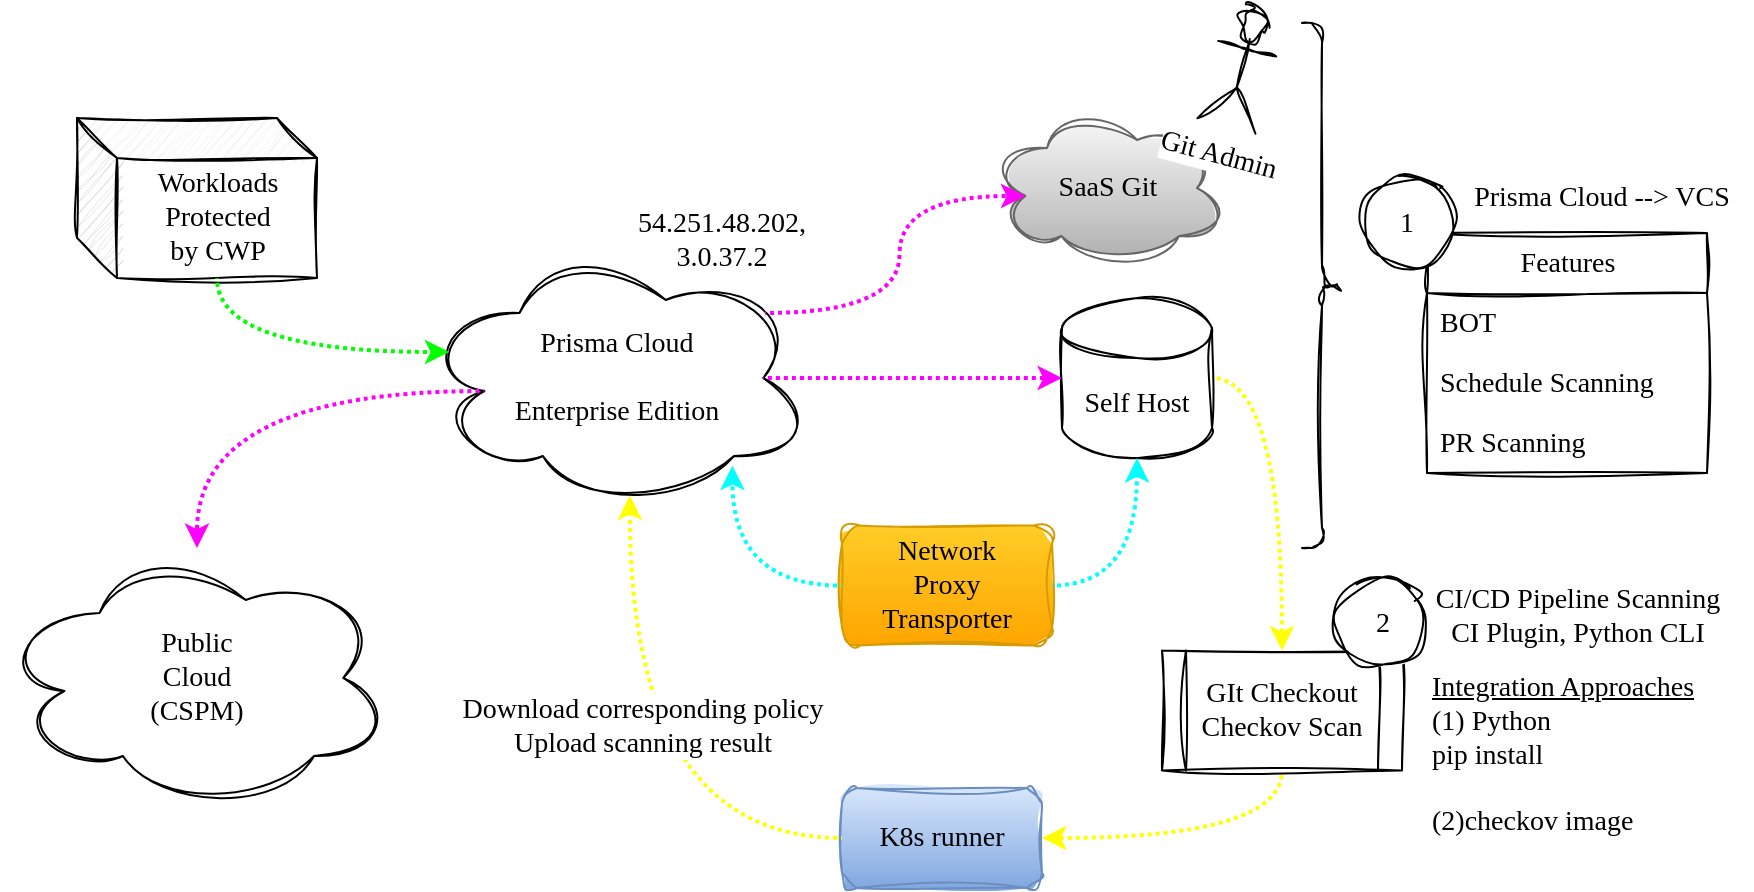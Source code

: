 <mxfile version="24.7.8">
  <diagram name="Page-1" id="Cf96VfZsJOUyNksSCbDR">
    <mxGraphModel dx="989" dy="659" grid="1" gridSize="10" guides="1" tooltips="1" connect="1" arrows="1" fold="1" page="1" pageScale="1" pageWidth="850" pageHeight="1100" math="0" shadow="0">
      <root>
        <mxCell id="0" />
        <mxCell id="1" parent="0" />
        <mxCell id="gZAkS-AGusxoyFhxjlCA-1" value="Prisma Cloud&lt;br style=&quot;font-size: 14px;&quot;&gt;&lt;br style=&quot;font-size: 14px;&quot;&gt;Enterprise Edition" style="ellipse;shape=cloud;whiteSpace=wrap;html=1;fontFamily=Gloria Hallelujah;fontSource=https%3A%2F%2Ffonts.googleapis.com%2Fcss%3Ffamily%3DGloria%2BHallelujah;sketch=1;curveFitting=1;jiggle=2;fontSize=14;" vertex="1" parent="1">
          <mxGeometry x="300" y="140" width="195" height="130" as="geometry" />
        </mxCell>
        <mxCell id="gZAkS-AGusxoyFhxjlCA-2" value="Public&lt;div style=&quot;font-size: 14px;&quot;&gt;Cloud&lt;/div&gt;&lt;div style=&quot;font-size: 14px;&quot;&gt;(CSPM)&lt;/div&gt;" style="ellipse;shape=cloud;whiteSpace=wrap;html=1;fontFamily=Gloria Hallelujah;fontSource=https%3A%2F%2Ffonts.googleapis.com%2Fcss%3Ffamily%3DGloria%2BHallelujah;sketch=1;curveFitting=1;jiggle=2;fontSize=14;" vertex="1" parent="1">
          <mxGeometry x="90" y="290" width="195" height="130" as="geometry" />
        </mxCell>
        <mxCell id="gZAkS-AGusxoyFhxjlCA-3" style="edgeStyle=orthogonalEdgeStyle;rounded=0;orthogonalLoop=1;jettySize=auto;html=1;exitX=0.16;exitY=0.55;exitDx=0;exitDy=0;exitPerimeter=0;fontFamily=Gloria Hallelujah;fontSource=https%3A%2F%2Ffonts.googleapis.com%2Fcss%3Ffamily%3DGloria%2BHallelujah;fontSize=14;fontColor=default;curved=1;flowAnimation=1;strokeColor=#FF00FF;strokeWidth=2;dashed=1;dashPattern=1 1;" edge="1" parent="1" source="gZAkS-AGusxoyFhxjlCA-1" target="gZAkS-AGusxoyFhxjlCA-2">
          <mxGeometry relative="1" as="geometry" />
        </mxCell>
        <mxCell id="gZAkS-AGusxoyFhxjlCA-24" style="edgeStyle=orthogonalEdgeStyle;shape=connector;curved=1;rounded=0;orthogonalLoop=1;jettySize=auto;html=1;dashed=1;dashPattern=1 1;strokeColor=#FFFF00;strokeWidth=2;align=center;verticalAlign=middle;fontFamily=Gloria Hallelujah;fontSource=https%3A%2F%2Ffonts.googleapis.com%2Fcss%3Ffamily%3DGloria%2BHallelujah;fontSize=14;fontColor=default;labelBackgroundColor=default;endArrow=classic;flowAnimation=1;exitX=1;exitY=0.5;exitDx=0;exitDy=0;exitPerimeter=0;" edge="1" parent="1" source="gZAkS-AGusxoyFhxjlCA-4" target="gZAkS-AGusxoyFhxjlCA-23">
          <mxGeometry relative="1" as="geometry" />
        </mxCell>
        <mxCell id="gZAkS-AGusxoyFhxjlCA-4" value="Self Host" style="shape=cylinder3;whiteSpace=wrap;html=1;boundedLbl=1;backgroundOutline=1;size=15;sketch=1;jiggle=2;curveFitting=1;strokeColor=default;align=center;verticalAlign=middle;fontFamily=Gloria Hallelujah;fontSource=https%3A%2F%2Ffonts.googleapis.com%2Fcss%3Ffamily%3DGloria%2BHallelujah;fontSize=14;fontColor=default;fillColor=default;" vertex="1" parent="1">
          <mxGeometry x="620" y="165" width="75" height="80" as="geometry" />
        </mxCell>
        <mxCell id="gZAkS-AGusxoyFhxjlCA-6" value="Prisma Cloud --&amp;gt; VCS" style="text;html=1;align=center;verticalAlign=middle;whiteSpace=wrap;rounded=0;fontFamily=Gloria Hallelujah;fontSource=https%3A%2F%2Ffonts.googleapis.com%2Fcss%3Ffamily%3DGloria%2BHallelujah;fontSize=14;fontColor=default;" vertex="1" parent="1">
          <mxGeometry x="815" y="100" width="150" height="30" as="geometry" />
        </mxCell>
        <mxCell id="gZAkS-AGusxoyFhxjlCA-7" value="Features" style="swimlane;fontStyle=0;childLayout=stackLayout;horizontal=1;startSize=30;horizontalStack=0;resizeParent=1;resizeParentMax=0;resizeLast=0;collapsible=1;marginBottom=0;whiteSpace=wrap;html=1;sketch=1;jiggle=2;curveFitting=1;strokeColor=default;align=center;verticalAlign=middle;fontFamily=Gloria Hallelujah;fontSource=https%3A%2F%2Ffonts.googleapis.com%2Fcss%3Ffamily%3DGloria%2BHallelujah;fontSize=14;fontColor=default;fillColor=default;" vertex="1" parent="1">
          <mxGeometry x="802.5" y="132.5" width="140" height="120" as="geometry" />
        </mxCell>
        <mxCell id="gZAkS-AGusxoyFhxjlCA-10" value="BOT" style="text;strokeColor=none;fillColor=none;align=left;verticalAlign=middle;spacingLeft=4;spacingRight=4;overflow=hidden;points=[[0,0.5],[1,0.5]];portConstraint=eastwest;rotatable=0;whiteSpace=wrap;html=1;fontFamily=Gloria Hallelujah;fontSource=https%3A%2F%2Ffonts.googleapis.com%2Fcss%3Ffamily%3DGloria%2BHallelujah;fontSize=14;fontColor=default;" vertex="1" parent="gZAkS-AGusxoyFhxjlCA-7">
          <mxGeometry y="30" width="140" height="30" as="geometry" />
        </mxCell>
        <mxCell id="gZAkS-AGusxoyFhxjlCA-8" value="Schedule Scanning" style="text;strokeColor=none;fillColor=none;align=left;verticalAlign=middle;spacingLeft=4;spacingRight=4;overflow=hidden;points=[[0,0.5],[1,0.5]];portConstraint=eastwest;rotatable=0;whiteSpace=wrap;html=1;fontFamily=Gloria Hallelujah;fontSource=https%3A%2F%2Ffonts.googleapis.com%2Fcss%3Ffamily%3DGloria%2BHallelujah;fontSize=14;fontColor=default;" vertex="1" parent="gZAkS-AGusxoyFhxjlCA-7">
          <mxGeometry y="60" width="140" height="30" as="geometry" />
        </mxCell>
        <mxCell id="gZAkS-AGusxoyFhxjlCA-9" value="PR Scanning" style="text;strokeColor=none;fillColor=none;align=left;verticalAlign=middle;spacingLeft=4;spacingRight=4;overflow=hidden;points=[[0,0.5],[1,0.5]];portConstraint=eastwest;rotatable=0;whiteSpace=wrap;html=1;fontFamily=Gloria Hallelujah;fontSource=https%3A%2F%2Ffonts.googleapis.com%2Fcss%3Ffamily%3DGloria%2BHallelujah;fontSize=14;fontColor=default;" vertex="1" parent="gZAkS-AGusxoyFhxjlCA-7">
          <mxGeometry y="90" width="140" height="30" as="geometry" />
        </mxCell>
        <mxCell id="gZAkS-AGusxoyFhxjlCA-11" value="SaaS Git" style="ellipse;shape=cloud;whiteSpace=wrap;html=1;sketch=1;jiggle=2;curveFitting=1;strokeColor=#666666;align=center;verticalAlign=middle;fontFamily=Gloria Hallelujah;fontSource=https%3A%2F%2Ffonts.googleapis.com%2Fcss%3Ffamily%3DGloria%2BHallelujah;fontSize=14;fillColor=#f5f5f5;gradientColor=#b3b3b3;fontColor=#000000;" vertex="1" parent="1">
          <mxGeometry x="582.5" y="70" width="120" height="80" as="geometry" />
        </mxCell>
        <mxCell id="gZAkS-AGusxoyFhxjlCA-12" style="edgeStyle=orthogonalEdgeStyle;shape=connector;curved=1;rounded=0;orthogonalLoop=1;jettySize=auto;html=1;exitX=0.88;exitY=0.25;exitDx=0;exitDy=0;exitPerimeter=0;entryX=0.16;entryY=0.55;entryDx=0;entryDy=0;entryPerimeter=0;dashed=1;dashPattern=1 1;strokeColor=#FF00FF;strokeWidth=2;align=center;verticalAlign=middle;fontFamily=Gloria Hallelujah;fontSource=https%3A%2F%2Ffonts.googleapis.com%2Fcss%3Ffamily%3DGloria%2BHallelujah;fontSize=14;fontColor=default;labelBackgroundColor=default;endArrow=classic;flowAnimation=1;" edge="1" parent="1" source="gZAkS-AGusxoyFhxjlCA-1" target="gZAkS-AGusxoyFhxjlCA-11">
          <mxGeometry relative="1" as="geometry" />
        </mxCell>
        <mxCell id="gZAkS-AGusxoyFhxjlCA-13" value="&#xa;&lt;span style=&quot;font-size: 14px; font-style: normal; font-variant-ligatures: normal; font-variant-caps: normal; font-weight: 400; letter-spacing: normal; orphans: 2; text-align: start; text-indent: 0px; text-transform: none; widows: 2; word-spacing: 0px; -webkit-text-stroke-width: 0px; white-space: normal; text-decoration-thickness: initial; text-decoration-style: initial; text-decoration-color: initial; float: none; display: inline !important;&quot;&gt;54.251.48.202, 3.0.37.2&lt;/span&gt;&#xa;&#xa;" style="text;html=1;align=center;verticalAlign=middle;whiteSpace=wrap;rounded=0;fontFamily=Gloria Hallelujah;fontSource=https%3A%2F%2Ffonts.googleapis.com%2Fcss%3Ffamily%3DGloria%2BHallelujah;fontSize=14;fontColor=default;labelBackgroundColor=none;" vertex="1" parent="1">
          <mxGeometry x="420" y="130" width="60" height="30" as="geometry" />
        </mxCell>
        <mxCell id="gZAkS-AGusxoyFhxjlCA-14" value="Git Admin" style="shape=umlActor;verticalLabelPosition=bottom;verticalAlign=top;html=1;outlineConnect=0;sketch=1;jiggle=2;curveFitting=1;strokeColor=default;align=center;fontFamily=Gloria Hallelujah;fontSource=https%3A%2F%2Ffonts.googleapis.com%2Fcss%3Ffamily%3DGloria%2BHallelujah;fontSize=14;fontColor=default;labelBackgroundColor=default;fillColor=default;rotation=15;" vertex="1" parent="1">
          <mxGeometry x="695" y="20" width="30" height="60" as="geometry" />
        </mxCell>
        <mxCell id="gZAkS-AGusxoyFhxjlCA-15" style="edgeStyle=orthogonalEdgeStyle;shape=connector;curved=1;rounded=0;orthogonalLoop=1;jettySize=auto;html=1;exitX=0.875;exitY=0.5;exitDx=0;exitDy=0;exitPerimeter=0;entryX=0;entryY=0.5;entryDx=0;entryDy=0;entryPerimeter=0;dashed=1;dashPattern=1 1;strokeColor=#FF00FF;strokeWidth=2;align=center;verticalAlign=middle;fontFamily=Gloria Hallelujah;fontSource=https%3A%2F%2Ffonts.googleapis.com%2Fcss%3Ffamily%3DGloria%2BHallelujah;fontSize=14;fontColor=default;labelBackgroundColor=default;endArrow=classic;flowAnimation=1;" edge="1" parent="1" source="gZAkS-AGusxoyFhxjlCA-1" target="gZAkS-AGusxoyFhxjlCA-4">
          <mxGeometry relative="1" as="geometry">
            <mxPoint x="482" y="183" as="sourcePoint" />
            <mxPoint x="612" y="124" as="targetPoint" />
          </mxGeometry>
        </mxCell>
        <mxCell id="gZAkS-AGusxoyFhxjlCA-17" value="Network&lt;div style=&quot;font-size: 14px;&quot;&gt;Proxy&lt;br style=&quot;font-size: 14px;&quot;&gt;Transporter&lt;/div&gt;" style="rounded=1;whiteSpace=wrap;html=1;sketch=1;jiggle=2;curveFitting=1;strokeColor=#d79b00;align=center;verticalAlign=middle;fontFamily=Gloria Hallelujah;fontSource=https%3A%2F%2Ffonts.googleapis.com%2Fcss%3Ffamily%3DGloria%2BHallelujah;fontSize=14;labelBackgroundColor=none;fillColor=#ffcd28;gradientColor=#ffa500;fontColor=#000000;" vertex="1" parent="1">
          <mxGeometry x="510" y="278.75" width="105" height="60" as="geometry" />
        </mxCell>
        <mxCell id="gZAkS-AGusxoyFhxjlCA-18" style="edgeStyle=orthogonalEdgeStyle;shape=connector;curved=1;rounded=0;orthogonalLoop=1;jettySize=auto;html=1;exitX=1;exitY=0.5;exitDx=0;exitDy=0;entryX=0.5;entryY=1;entryDx=0;entryDy=0;entryPerimeter=0;dashed=1;dashPattern=1 1;strokeColor=#00FFFF;strokeWidth=2;align=center;verticalAlign=middle;fontFamily=Gloria Hallelujah;fontSource=https%3A%2F%2Ffonts.googleapis.com%2Fcss%3Ffamily%3DGloria%2BHallelujah;fontSize=14;fontColor=default;labelBackgroundColor=default;endArrow=classic;flowAnimation=1;" edge="1" parent="1" source="gZAkS-AGusxoyFhxjlCA-17" target="gZAkS-AGusxoyFhxjlCA-4">
          <mxGeometry relative="1" as="geometry" />
        </mxCell>
        <mxCell id="gZAkS-AGusxoyFhxjlCA-20" style="edgeStyle=orthogonalEdgeStyle;shape=connector;curved=1;rounded=0;orthogonalLoop=1;jettySize=auto;html=1;entryX=0.796;entryY=0.837;entryDx=0;entryDy=0;entryPerimeter=0;dashed=1;dashPattern=1 1;strokeColor=#00FFFF;strokeWidth=2;align=center;verticalAlign=middle;fontFamily=Gloria Hallelujah;fontSource=https%3A%2F%2Ffonts.googleapis.com%2Fcss%3Ffamily%3DGloria%2BHallelujah;fontSize=14;fontColor=default;labelBackgroundColor=default;endArrow=classic;flowAnimation=1;" edge="1" parent="1" source="gZAkS-AGusxoyFhxjlCA-17" target="gZAkS-AGusxoyFhxjlCA-1">
          <mxGeometry relative="1" as="geometry" />
        </mxCell>
        <mxCell id="gZAkS-AGusxoyFhxjlCA-28" style="edgeStyle=orthogonalEdgeStyle;shape=connector;curved=1;rounded=0;orthogonalLoop=1;jettySize=auto;html=1;exitX=0.5;exitY=1;exitDx=0;exitDy=0;entryX=1;entryY=0.5;entryDx=0;entryDy=0;dashed=1;dashPattern=1 1;strokeColor=#FFFF00;strokeWidth=2;align=center;verticalAlign=middle;fontFamily=Gloria Hallelujah;fontSource=https%3A%2F%2Ffonts.googleapis.com%2Fcss%3Ffamily%3DGloria%2BHallelujah;fontSize=14;fontColor=default;labelBackgroundColor=default;endArrow=classic;flowAnimation=1;" edge="1" parent="1" source="gZAkS-AGusxoyFhxjlCA-23" target="gZAkS-AGusxoyFhxjlCA-27">
          <mxGeometry relative="1" as="geometry" />
        </mxCell>
        <mxCell id="gZAkS-AGusxoyFhxjlCA-23" value="GIt Checkout&lt;div style=&quot;font-size: 14px;&quot;&gt;Checkov Scan&lt;/div&gt;" style="shape=process;whiteSpace=wrap;html=1;backgroundOutline=1;sketch=1;jiggle=2;curveFitting=1;strokeColor=default;align=center;verticalAlign=middle;fontFamily=Gloria Hallelujah;fontSource=https%3A%2F%2Ffonts.googleapis.com%2Fcss%3Ffamily%3DGloria%2BHallelujah;fontSize=14;fontColor=default;labelBackgroundColor=default;fillColor=default;" vertex="1" parent="1">
          <mxGeometry x="670" y="341.25" width="120" height="60" as="geometry" />
        </mxCell>
        <mxCell id="gZAkS-AGusxoyFhxjlCA-27" value="K8s runner" style="rounded=1;whiteSpace=wrap;html=1;sketch=1;jiggle=2;curveFitting=1;strokeColor=#6c8ebf;align=center;verticalAlign=middle;fontFamily=Gloria Hallelujah;fontSource=https%3A%2F%2Ffonts.googleapis.com%2Fcss%3Ffamily%3DGloria%2BHallelujah;fontSize=14;labelBackgroundColor=none;fillColor=#dae8fc;gradientColor=#7ea6e0;fontColor=#000000;" vertex="1" parent="1">
          <mxGeometry x="510" y="410" width="100" height="50" as="geometry" />
        </mxCell>
        <mxCell id="gZAkS-AGusxoyFhxjlCA-29" value="&lt;br style=&quot;font-size: 14px;&quot;&gt;&lt;u style=&quot;font-size: 14px;&quot;&gt;Integration Approaches&lt;br style=&quot;font-size: 14px;&quot;&gt;&lt;/u&gt;(1) Python&lt;br style=&quot;font-size: 14px;&quot;&gt;pip install&lt;br style=&quot;font-size: 14px;&quot;&gt;&lt;br style=&quot;font-size: 14px;&quot;&gt;(2)checkov image" style="text;html=1;align=left;verticalAlign=middle;whiteSpace=wrap;rounded=0;fontFamily=Gloria Hallelujah;fontSource=https%3A%2F%2Ffonts.googleapis.com%2Fcss%3Ffamily%3DGloria%2BHallelujah;fontSize=14;fontColor=default;labelBackgroundColor=default;" vertex="1" parent="1">
          <mxGeometry x="802.5" y="360" width="150" height="50" as="geometry" />
        </mxCell>
        <mxCell id="gZAkS-AGusxoyFhxjlCA-30" value="Download corresponding policy&lt;br style=&quot;font-size: 14px;&quot;&gt;Upload scanning result" style="edgeStyle=orthogonalEdgeStyle;shape=connector;curved=1;rounded=0;orthogonalLoop=1;jettySize=auto;html=1;exitX=0;exitY=0.5;exitDx=0;exitDy=0;entryX=0.533;entryY=0.952;entryDx=0;entryDy=0;entryPerimeter=0;dashed=1;dashPattern=1 1;strokeColor=#FFFF00;strokeWidth=2;align=center;verticalAlign=middle;fontFamily=Gloria Hallelujah;fontSource=https%3A%2F%2Ffonts.googleapis.com%2Fcss%3Ffamily%3DGloria%2BHallelujah;fontSize=14;fontColor=default;labelBackgroundColor=default;endArrow=classic;flowAnimation=1;" edge="1" parent="1" source="gZAkS-AGusxoyFhxjlCA-27" target="gZAkS-AGusxoyFhxjlCA-1">
          <mxGeometry x="0.172" y="-6" relative="1" as="geometry">
            <mxPoint as="offset" />
          </mxGeometry>
        </mxCell>
        <mxCell id="gZAkS-AGusxoyFhxjlCA-21" value="2" style="ellipse;whiteSpace=wrap;html=1;aspect=fixed;sketch=1;jiggle=2;curveFitting=1;strokeColor=default;align=center;verticalAlign=middle;fontFamily=Gloria Hallelujah;fontSource=https%3A%2F%2Ffonts.googleapis.com%2Fcss%3Ffamily%3DGloria%2BHallelujah;fontSize=14;fontColor=default;fillColor=default;" vertex="1" parent="1">
          <mxGeometry x="757.5" y="305" width="45" height="45" as="geometry" />
        </mxCell>
        <mxCell id="gZAkS-AGusxoyFhxjlCA-22" value="CI/CD Pipeline Scanning&lt;div style=&quot;font-size: 14px;&quot;&gt;CI Plugin, Python CLI&lt;/div&gt;" style="text;html=1;align=center;verticalAlign=middle;whiteSpace=wrap;rounded=0;fontFamily=Gloria Hallelujah;fontSource=https%3A%2F%2Ffonts.googleapis.com%2Fcss%3Ffamily%3DGloria%2BHallelujah;fontSize=14;fontColor=default;" vertex="1" parent="1">
          <mxGeometry x="802.5" y="308.75" width="150" height="30" as="geometry" />
        </mxCell>
        <mxCell id="gZAkS-AGusxoyFhxjlCA-31" value="" style="shape=curlyBracket;whiteSpace=wrap;html=1;rounded=1;flipH=1;labelPosition=right;verticalLabelPosition=middle;align=left;verticalAlign=middle;sketch=1;jiggle=2;curveFitting=1;strokeColor=default;fontFamily=Gloria Hallelujah;fontSource=https%3A%2F%2Ffonts.googleapis.com%2Fcss%3Ffamily%3DGloria%2BHallelujah;fontSize=14;fontColor=default;labelBackgroundColor=default;fillColor=default;" vertex="1" parent="1">
          <mxGeometry x="740" y="27.5" width="20" height="262.5" as="geometry" />
        </mxCell>
        <mxCell id="gZAkS-AGusxoyFhxjlCA-5" value="1" style="ellipse;whiteSpace=wrap;html=1;aspect=fixed;sketch=1;jiggle=2;curveFitting=1;strokeColor=default;align=center;verticalAlign=middle;fontFamily=Gloria Hallelujah;fontSource=https%3A%2F%2Ffonts.googleapis.com%2Fcss%3Ffamily%3DGloria%2BHallelujah;fontSize=14;fontColor=default;fillColor=default;" vertex="1" parent="1">
          <mxGeometry x="770" y="105" width="45" height="45" as="geometry" />
        </mxCell>
        <mxCell id="gZAkS-AGusxoyFhxjlCA-32" value="Workloads&lt;div style=&quot;font-size: 14px;&quot;&gt;Protected&lt;/div&gt;&lt;div style=&quot;font-size: 14px;&quot;&gt;by CWP&lt;/div&gt;" style="shape=cube;whiteSpace=wrap;html=1;boundedLbl=1;backgroundOutline=1;darkOpacity=0.05;darkOpacity2=0.1;sketch=1;jiggle=2;curveFitting=1;strokeColor=default;align=center;verticalAlign=middle;fontFamily=Gloria Hallelujah;fontSource=https%3A%2F%2Ffonts.googleapis.com%2Fcss%3Ffamily%3DGloria%2BHallelujah;fontSize=14;fontColor=default;labelBackgroundColor=default;fillColor=default;" vertex="1" parent="1">
          <mxGeometry x="127.5" y="75" width="120" height="80" as="geometry" />
        </mxCell>
        <mxCell id="gZAkS-AGusxoyFhxjlCA-33" style="edgeStyle=orthogonalEdgeStyle;shape=connector;curved=1;rounded=0;orthogonalLoop=1;jettySize=auto;html=1;entryX=0.07;entryY=0.4;entryDx=0;entryDy=0;entryPerimeter=0;dashed=1;dashPattern=1 1;strokeColor=#00FF00;strokeWidth=2;align=center;verticalAlign=middle;fontFamily=Gloria Hallelujah;fontSource=https%3A%2F%2Ffonts.googleapis.com%2Fcss%3Ffamily%3DGloria%2BHallelujah;fontSize=14;fontColor=default;labelBackgroundColor=default;endArrow=classic;flowAnimation=1;exitX=0;exitY=0;exitDx=70;exitDy=80;exitPerimeter=0;" edge="1" parent="1" source="gZAkS-AGusxoyFhxjlCA-32" target="gZAkS-AGusxoyFhxjlCA-1">
          <mxGeometry relative="1" as="geometry" />
        </mxCell>
      </root>
    </mxGraphModel>
  </diagram>
</mxfile>
